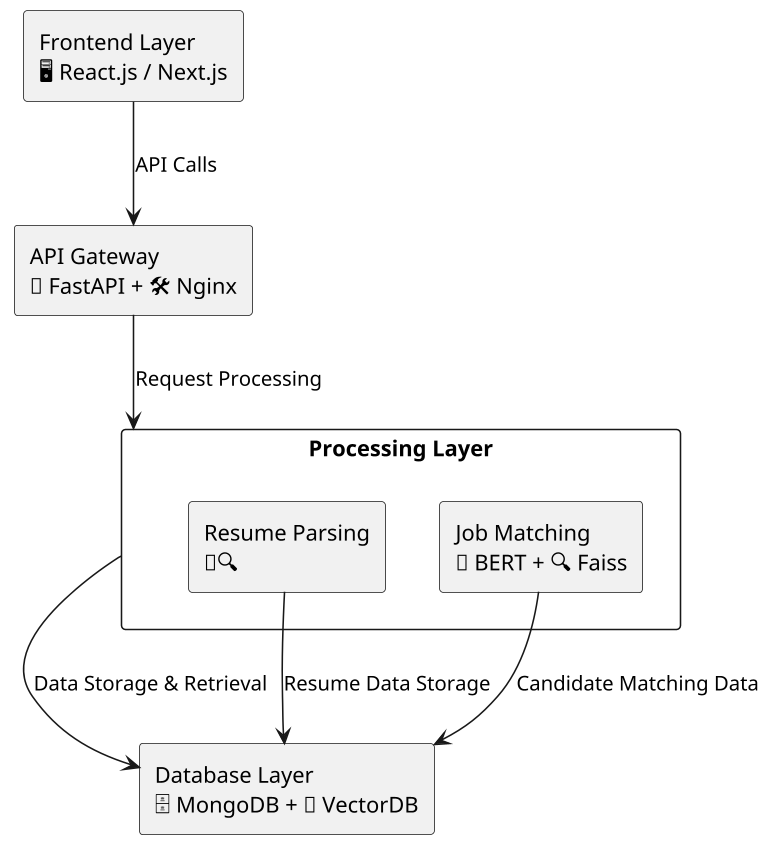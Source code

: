 @startuml Level0_system_design

skinparam dpi 150


' Frontend Layer
rectangle "Frontend Layer\n🖥️ React.js / Next.js" as FE 

' API Gateway Layer
rectangle "API Gateway\n🚀 FastAPI + 🛠️ Nginx" as APIG 

' Core Processing Layer
rectangle "Processing Layer" as PL {
  rectangle "Resume Parsing\n📄🔍" as RP
  rectangle "Job Matching\n🤖 BERT + 🔍 Faiss" as JM
}

' Database Layer
rectangle "Database Layer\n🗄️ MongoDB + 📂 VectorDB" as DB 

' Define Relationships
FE -down-> APIG : API Calls
APIG -down-> PL : Request Processing
PL -down-> DB : Data Storage & Retrieval
RP -down-> DB : Resume Data Storage
JM -down-> DB : Candidate Matching Data

@enduml
